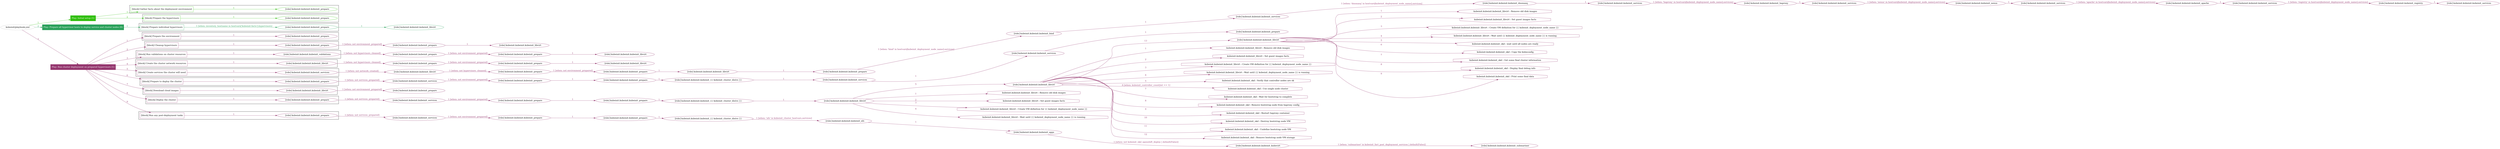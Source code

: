 digraph {
	graph [concentrate=true ordering=in rankdir=LR ratio=fill]
	edge [esep=5 sep=10]
	"kubeinit/playbook.yml" [id=root_node style=dotted]
	play_7efbb706 [label="Play: Initial setup (1)" color="#30bf0d" fontcolor="#ffffff" id=play_7efbb706 shape=box style=filled tooltip=localhost]
	"kubeinit/playbook.yml" -> play_7efbb706 [label="1 " color="#30bf0d" fontcolor="#30bf0d" id=edge_4bc51111 labeltooltip="1 " tooltip="1 "]
	subgraph "kubeinit.kubeinit.kubeinit_prepare" {
		role_17f829e3 [label="[role] kubeinit.kubeinit.kubeinit_prepare" color="#30bf0d" id=role_17f829e3 tooltip="kubeinit.kubeinit.kubeinit_prepare"]
	}
	subgraph "kubeinit.kubeinit.kubeinit_prepare" {
		role_1326527b [label="[role] kubeinit.kubeinit.kubeinit_prepare" color="#30bf0d" id=role_1326527b tooltip="kubeinit.kubeinit.kubeinit_prepare"]
	}
	subgraph "Play: Initial setup (1)" {
		play_7efbb706 -> block_d82c2e12 [label=1 color="#30bf0d" fontcolor="#30bf0d" id=edge_b48e0d44 labeltooltip=1 tooltip=1]
		subgraph cluster_block_d82c2e12 {
			block_d82c2e12 [label="[block] Gather facts about the deployment environment" color="#30bf0d" id=block_d82c2e12 labeltooltip="Gather facts about the deployment environment" shape=box tooltip="Gather facts about the deployment environment"]
			block_d82c2e12 -> role_17f829e3 [label="1 " color="#30bf0d" fontcolor="#30bf0d" id=edge_3d723b07 labeltooltip="1 " tooltip="1 "]
		}
		play_7efbb706 -> block_6522155b [label=2 color="#30bf0d" fontcolor="#30bf0d" id=edge_fdf2a854 labeltooltip=2 tooltip=2]
		subgraph cluster_block_6522155b {
			block_6522155b [label="[block] Prepare the hypervisors" color="#30bf0d" id=block_6522155b labeltooltip="Prepare the hypervisors" shape=box tooltip="Prepare the hypervisors"]
			block_6522155b -> role_1326527b [label="1 " color="#30bf0d" fontcolor="#30bf0d" id=edge_647cfc0a labeltooltip="1 " tooltip="1 "]
		}
	}
	play_8d9e5b83 [label="Play: Prepare all hypervisor hosts to deploy service and cluster nodes (0)" color="#2ba15b" fontcolor="#ffffff" id=play_8d9e5b83 shape=box style=filled tooltip="Play: Prepare all hypervisor hosts to deploy service and cluster nodes (0)"]
	"kubeinit/playbook.yml" -> play_8d9e5b83 [label="2 " color="#2ba15b" fontcolor="#2ba15b" id=edge_11760002 labeltooltip="2 " tooltip="2 "]
	subgraph "kubeinit.kubeinit.kubeinit_libvirt" {
		role_78c5abb3 [label="[role] kubeinit.kubeinit.kubeinit_libvirt" color="#2ba15b" id=role_78c5abb3 tooltip="kubeinit.kubeinit.kubeinit_libvirt"]
	}
	subgraph "kubeinit.kubeinit.kubeinit_prepare" {
		role_1a366b95 [label="[role] kubeinit.kubeinit.kubeinit_prepare" color="#2ba15b" id=role_1a366b95 tooltip="kubeinit.kubeinit.kubeinit_prepare"]
		role_1a366b95 -> role_78c5abb3 [label="1 " color="#2ba15b" fontcolor="#2ba15b" id=edge_f6af1a2d labeltooltip="1 " tooltip="1 "]
	}
	subgraph "Play: Prepare all hypervisor hosts to deploy service and cluster nodes (0)" {
		play_8d9e5b83 -> block_40d5f857 [label=1 color="#2ba15b" fontcolor="#2ba15b" id=edge_791dd102 labeltooltip=1 tooltip=1]
		subgraph cluster_block_40d5f857 {
			block_40d5f857 [label="[block] Prepare individual hypervisors" color="#2ba15b" id=block_40d5f857 labeltooltip="Prepare individual hypervisors" shape=box tooltip="Prepare individual hypervisors"]
			block_40d5f857 -> role_1a366b95 [label="1 [when: inventory_hostname in hostvars['kubeinit-facts'].hypervisors]" color="#2ba15b" fontcolor="#2ba15b" id=edge_5193866a labeltooltip="1 [when: inventory_hostname in hostvars['kubeinit-facts'].hypervisors]" tooltip="1 [when: inventory_hostname in hostvars['kubeinit-facts'].hypervisors]"]
		}
	}
	play_8db3146c [label="Play: Run cluster deployment on prepared hypervisors (1)" color="#95376f" fontcolor="#ffffff" id=play_8db3146c shape=box style=filled tooltip=localhost]
	"kubeinit/playbook.yml" -> play_8db3146c [label="3 " color="#95376f" fontcolor="#95376f" id=edge_bf9001fe labeltooltip="3 " tooltip="3 "]
	subgraph "kubeinit.kubeinit.kubeinit_prepare" {
		role_e781c049 [label="[role] kubeinit.kubeinit.kubeinit_prepare" color="#95376f" id=role_e781c049 tooltip="kubeinit.kubeinit.kubeinit_prepare"]
	}
	subgraph "kubeinit.kubeinit.kubeinit_libvirt" {
		role_fafd4758 [label="[role] kubeinit.kubeinit.kubeinit_libvirt" color="#95376f" id=role_fafd4758 tooltip="kubeinit.kubeinit.kubeinit_libvirt"]
	}
	subgraph "kubeinit.kubeinit.kubeinit_prepare" {
		role_1ee9abe2 [label="[role] kubeinit.kubeinit.kubeinit_prepare" color="#95376f" id=role_1ee9abe2 tooltip="kubeinit.kubeinit.kubeinit_prepare"]
		role_1ee9abe2 -> role_fafd4758 [label="1 " color="#95376f" fontcolor="#95376f" id=edge_c2d65024 labeltooltip="1 " tooltip="1 "]
	}
	subgraph "kubeinit.kubeinit.kubeinit_prepare" {
		role_44bf85e3 [label="[role] kubeinit.kubeinit.kubeinit_prepare" color="#95376f" id=role_44bf85e3 tooltip="kubeinit.kubeinit.kubeinit_prepare"]
		role_44bf85e3 -> role_1ee9abe2 [label="1 [when: not environment_prepared]" color="#95376f" fontcolor="#95376f" id=edge_9e302b0b labeltooltip="1 [when: not environment_prepared]" tooltip="1 [when: not environment_prepared]"]
	}
	subgraph "kubeinit.kubeinit.kubeinit_libvirt" {
		role_83168346 [label="[role] kubeinit.kubeinit.kubeinit_libvirt" color="#95376f" id=role_83168346 tooltip="kubeinit.kubeinit.kubeinit_libvirt"]
	}
	subgraph "kubeinit.kubeinit.kubeinit_prepare" {
		role_dc1abecf [label="[role] kubeinit.kubeinit.kubeinit_prepare" color="#95376f" id=role_dc1abecf tooltip="kubeinit.kubeinit.kubeinit_prepare"]
		role_dc1abecf -> role_83168346 [label="1 " color="#95376f" fontcolor="#95376f" id=edge_0d0948f6 labeltooltip="1 " tooltip="1 "]
	}
	subgraph "kubeinit.kubeinit.kubeinit_prepare" {
		role_464360f8 [label="[role] kubeinit.kubeinit.kubeinit_prepare" color="#95376f" id=role_464360f8 tooltip="kubeinit.kubeinit.kubeinit_prepare"]
		role_464360f8 -> role_dc1abecf [label="1 [when: not environment_prepared]" color="#95376f" fontcolor="#95376f" id=edge_c19b6fe3 labeltooltip="1 [when: not environment_prepared]" tooltip="1 [when: not environment_prepared]"]
	}
	subgraph "kubeinit.kubeinit.kubeinit_validations" {
		role_69326ab1 [label="[role] kubeinit.kubeinit.kubeinit_validations" color="#95376f" id=role_69326ab1 tooltip="kubeinit.kubeinit.kubeinit_validations"]
		role_69326ab1 -> role_464360f8 [label="1 [when: not hypervisors_cleaned]" color="#95376f" fontcolor="#95376f" id=edge_b939c65e labeltooltip="1 [when: not hypervisors_cleaned]" tooltip="1 [when: not hypervisors_cleaned]"]
	}
	subgraph "kubeinit.kubeinit.kubeinit_libvirt" {
		role_b3ef5ab2 [label="[role] kubeinit.kubeinit.kubeinit_libvirt" color="#95376f" id=role_b3ef5ab2 tooltip="kubeinit.kubeinit.kubeinit_libvirt"]
	}
	subgraph "kubeinit.kubeinit.kubeinit_prepare" {
		role_f2fde826 [label="[role] kubeinit.kubeinit.kubeinit_prepare" color="#95376f" id=role_f2fde826 tooltip="kubeinit.kubeinit.kubeinit_prepare"]
		role_f2fde826 -> role_b3ef5ab2 [label="1 " color="#95376f" fontcolor="#95376f" id=edge_ea10a367 labeltooltip="1 " tooltip="1 "]
	}
	subgraph "kubeinit.kubeinit.kubeinit_prepare" {
		role_4ab0028a [label="[role] kubeinit.kubeinit.kubeinit_prepare" color="#95376f" id=role_4ab0028a tooltip="kubeinit.kubeinit.kubeinit_prepare"]
		role_4ab0028a -> role_f2fde826 [label="1 [when: not environment_prepared]" color="#95376f" fontcolor="#95376f" id=edge_4fa6f9ae labeltooltip="1 [when: not environment_prepared]" tooltip="1 [when: not environment_prepared]"]
	}
	subgraph "kubeinit.kubeinit.kubeinit_libvirt" {
		role_b690e5da [label="[role] kubeinit.kubeinit.kubeinit_libvirt" color="#95376f" id=role_b690e5da tooltip="kubeinit.kubeinit.kubeinit_libvirt"]
		role_b690e5da -> role_4ab0028a [label="1 [when: not hypervisors_cleaned]" color="#95376f" fontcolor="#95376f" id=edge_d4f7afcc labeltooltip="1 [when: not hypervisors_cleaned]" tooltip="1 [when: not hypervisors_cleaned]"]
	}
	subgraph "kubeinit.kubeinit.kubeinit_services" {
		role_eae82d69 [label="[role] kubeinit.kubeinit.kubeinit_services" color="#95376f" id=role_eae82d69 tooltip="kubeinit.kubeinit.kubeinit_services"]
	}
	subgraph "kubeinit.kubeinit.kubeinit_registry" {
		role_c5f04dfb [label="[role] kubeinit.kubeinit.kubeinit_registry" color="#95376f" id=role_c5f04dfb tooltip="kubeinit.kubeinit.kubeinit_registry"]
		role_c5f04dfb -> role_eae82d69 [label="1 " color="#95376f" fontcolor="#95376f" id=edge_d797a34e labeltooltip="1 " tooltip="1 "]
	}
	subgraph "kubeinit.kubeinit.kubeinit_services" {
		role_62aebf12 [label="[role] kubeinit.kubeinit.kubeinit_services" color="#95376f" id=role_62aebf12 tooltip="kubeinit.kubeinit.kubeinit_services"]
		role_62aebf12 -> role_c5f04dfb [label="1 [when: 'registry' in hostvars[kubeinit_deployment_node_name].services]" color="#95376f" fontcolor="#95376f" id=edge_a127f02b labeltooltip="1 [when: 'registry' in hostvars[kubeinit_deployment_node_name].services]" tooltip="1 [when: 'registry' in hostvars[kubeinit_deployment_node_name].services]"]
	}
	subgraph "kubeinit.kubeinit.kubeinit_apache" {
		role_d3dc4d86 [label="[role] kubeinit.kubeinit.kubeinit_apache" color="#95376f" id=role_d3dc4d86 tooltip="kubeinit.kubeinit.kubeinit_apache"]
		role_d3dc4d86 -> role_62aebf12 [label="1 " color="#95376f" fontcolor="#95376f" id=edge_56e1a42d labeltooltip="1 " tooltip="1 "]
	}
	subgraph "kubeinit.kubeinit.kubeinit_services" {
		role_d5695764 [label="[role] kubeinit.kubeinit.kubeinit_services" color="#95376f" id=role_d5695764 tooltip="kubeinit.kubeinit.kubeinit_services"]
		role_d5695764 -> role_d3dc4d86 [label="1 [when: 'apache' in hostvars[kubeinit_deployment_node_name].services]" color="#95376f" fontcolor="#95376f" id=edge_5fa9db4d labeltooltip="1 [when: 'apache' in hostvars[kubeinit_deployment_node_name].services]" tooltip="1 [when: 'apache' in hostvars[kubeinit_deployment_node_name].services]"]
	}
	subgraph "kubeinit.kubeinit.kubeinit_nexus" {
		role_26c108ec [label="[role] kubeinit.kubeinit.kubeinit_nexus" color="#95376f" id=role_26c108ec tooltip="kubeinit.kubeinit.kubeinit_nexus"]
		role_26c108ec -> role_d5695764 [label="1 " color="#95376f" fontcolor="#95376f" id=edge_abb9a3c1 labeltooltip="1 " tooltip="1 "]
	}
	subgraph "kubeinit.kubeinit.kubeinit_services" {
		role_c5f28eae [label="[role] kubeinit.kubeinit.kubeinit_services" color="#95376f" id=role_c5f28eae tooltip="kubeinit.kubeinit.kubeinit_services"]
		role_c5f28eae -> role_26c108ec [label="1 [when: 'nexus' in hostvars[kubeinit_deployment_node_name].services]" color="#95376f" fontcolor="#95376f" id=edge_93427889 labeltooltip="1 [when: 'nexus' in hostvars[kubeinit_deployment_node_name].services]" tooltip="1 [when: 'nexus' in hostvars[kubeinit_deployment_node_name].services]"]
	}
	subgraph "kubeinit.kubeinit.kubeinit_haproxy" {
		role_0238ce2b [label="[role] kubeinit.kubeinit.kubeinit_haproxy" color="#95376f" id=role_0238ce2b tooltip="kubeinit.kubeinit.kubeinit_haproxy"]
		role_0238ce2b -> role_c5f28eae [label="1 " color="#95376f" fontcolor="#95376f" id=edge_148e64ec labeltooltip="1 " tooltip="1 "]
	}
	subgraph "kubeinit.kubeinit.kubeinit_services" {
		role_ad672bbf [label="[role] kubeinit.kubeinit.kubeinit_services" color="#95376f" id=role_ad672bbf tooltip="kubeinit.kubeinit.kubeinit_services"]
		role_ad672bbf -> role_0238ce2b [label="1 [when: 'haproxy' in hostvars[kubeinit_deployment_node_name].services]" color="#95376f" fontcolor="#95376f" id=edge_4650297a labeltooltip="1 [when: 'haproxy' in hostvars[kubeinit_deployment_node_name].services]" tooltip="1 [when: 'haproxy' in hostvars[kubeinit_deployment_node_name].services]"]
	}
	subgraph "kubeinit.kubeinit.kubeinit_dnsmasq" {
		role_f3cb3427 [label="[role] kubeinit.kubeinit.kubeinit_dnsmasq" color="#95376f" id=role_f3cb3427 tooltip="kubeinit.kubeinit.kubeinit_dnsmasq"]
		role_f3cb3427 -> role_ad672bbf [label="1 " color="#95376f" fontcolor="#95376f" id=edge_33130e08 labeltooltip="1 " tooltip="1 "]
	}
	subgraph "kubeinit.kubeinit.kubeinit_services" {
		role_62efb600 [label="[role] kubeinit.kubeinit.kubeinit_services" color="#95376f" id=role_62efb600 tooltip="kubeinit.kubeinit.kubeinit_services"]
		role_62efb600 -> role_f3cb3427 [label="1 [when: 'dnsmasq' in hostvars[kubeinit_deployment_node_name].services]" color="#95376f" fontcolor="#95376f" id=edge_46e87be4 labeltooltip="1 [when: 'dnsmasq' in hostvars[kubeinit_deployment_node_name].services]" tooltip="1 [when: 'dnsmasq' in hostvars[kubeinit_deployment_node_name].services]"]
	}
	subgraph "kubeinit.kubeinit.kubeinit_bind" {
		role_3b482e86 [label="[role] kubeinit.kubeinit.kubeinit_bind" color="#95376f" id=role_3b482e86 tooltip="kubeinit.kubeinit.kubeinit_bind"]
		role_3b482e86 -> role_62efb600 [label="1 " color="#95376f" fontcolor="#95376f" id=edge_edc35830 labeltooltip="1 " tooltip="1 "]
	}
	subgraph "kubeinit.kubeinit.kubeinit_prepare" {
		role_962ce87f [label="[role] kubeinit.kubeinit.kubeinit_prepare" color="#95376f" id=role_962ce87f tooltip="kubeinit.kubeinit.kubeinit_prepare"]
		role_962ce87f -> role_3b482e86 [label="1 [when: 'bind' in hostvars[kubeinit_deployment_node_name].services]" color="#95376f" fontcolor="#95376f" id=edge_79e758f8 labeltooltip="1 [when: 'bind' in hostvars[kubeinit_deployment_node_name].services]" tooltip="1 [when: 'bind' in hostvars[kubeinit_deployment_node_name].services]"]
	}
	subgraph "kubeinit.kubeinit.kubeinit_libvirt" {
		role_2ad89570 [label="[role] kubeinit.kubeinit.kubeinit_libvirt" color="#95376f" id=role_2ad89570 tooltip="kubeinit.kubeinit.kubeinit_libvirt"]
		role_2ad89570 -> role_962ce87f [label="1 " color="#95376f" fontcolor="#95376f" id=edge_45fb4410 labeltooltip="1 " tooltip="1 "]
	}
	subgraph "kubeinit.kubeinit.kubeinit_prepare" {
		role_8d183596 [label="[role] kubeinit.kubeinit.kubeinit_prepare" color="#95376f" id=role_8d183596 tooltip="kubeinit.kubeinit.kubeinit_prepare"]
		role_8d183596 -> role_2ad89570 [label="1 " color="#95376f" fontcolor="#95376f" id=edge_c7d03daf labeltooltip="1 " tooltip="1 "]
	}
	subgraph "kubeinit.kubeinit.kubeinit_prepare" {
		role_e4e08948 [label="[role] kubeinit.kubeinit.kubeinit_prepare" color="#95376f" id=role_e4e08948 tooltip="kubeinit.kubeinit.kubeinit_prepare"]
		role_e4e08948 -> role_8d183596 [label="1 [when: not environment_prepared]" color="#95376f" fontcolor="#95376f" id=edge_a6676431 labeltooltip="1 [when: not environment_prepared]" tooltip="1 [when: not environment_prepared]"]
	}
	subgraph "kubeinit.kubeinit.kubeinit_libvirt" {
		role_ae6929f5 [label="[role] kubeinit.kubeinit.kubeinit_libvirt" color="#95376f" id=role_ae6929f5 tooltip="kubeinit.kubeinit.kubeinit_libvirt"]
		role_ae6929f5 -> role_e4e08948 [label="1 [when: not hypervisors_cleaned]" color="#95376f" fontcolor="#95376f" id=edge_df9d3bb4 labeltooltip="1 [when: not hypervisors_cleaned]" tooltip="1 [when: not hypervisors_cleaned]"]
	}
	subgraph "kubeinit.kubeinit.kubeinit_services" {
		role_9c4fbfa8 [label="[role] kubeinit.kubeinit.kubeinit_services" color="#95376f" id=role_9c4fbfa8 tooltip="kubeinit.kubeinit.kubeinit_services"]
		role_9c4fbfa8 -> role_ae6929f5 [label="1 [when: not network_created]" color="#95376f" fontcolor="#95376f" id=edge_988362ab labeltooltip="1 [when: not network_created]" tooltip="1 [when: not network_created]"]
	}
	subgraph "kubeinit.kubeinit.kubeinit_prepare" {
		role_6a52332e [label="[role] kubeinit.kubeinit.kubeinit_prepare" color="#95376f" id=role_6a52332e tooltip="kubeinit.kubeinit.kubeinit_prepare"]
	}
	subgraph "kubeinit.kubeinit.kubeinit_services" {
		role_aa1b6950 [label="[role] kubeinit.kubeinit.kubeinit_services" color="#95376f" id=role_aa1b6950 tooltip="kubeinit.kubeinit.kubeinit_services"]
		role_aa1b6950 -> role_6a52332e [label="1 " color="#95376f" fontcolor="#95376f" id=edge_ce41b118 labeltooltip="1 " tooltip="1 "]
	}
	subgraph "kubeinit.kubeinit.kubeinit_services" {
		role_70fd361e [label="[role] kubeinit.kubeinit.kubeinit_services" color="#95376f" id=role_70fd361e tooltip="kubeinit.kubeinit.kubeinit_services"]
		role_70fd361e -> role_aa1b6950 [label="1 " color="#95376f" fontcolor="#95376f" id=edge_3284aa82 labeltooltip="1 " tooltip="1 "]
	}
	subgraph "kubeinit.kubeinit.kubeinit_{{ kubeinit_cluster_distro }}" {
		role_e3efee5e [label="[role] kubeinit.kubeinit.kubeinit_{{ kubeinit_cluster_distro }}" color="#95376f" id=role_e3efee5e tooltip="kubeinit.kubeinit.kubeinit_{{ kubeinit_cluster_distro }}"]
		role_e3efee5e -> role_70fd361e [label="1 " color="#95376f" fontcolor="#95376f" id=edge_c9e97997 labeltooltip="1 " tooltip="1 "]
	}
	subgraph "kubeinit.kubeinit.kubeinit_prepare" {
		role_e1834ef6 [label="[role] kubeinit.kubeinit.kubeinit_prepare" color="#95376f" id=role_e1834ef6 tooltip="kubeinit.kubeinit.kubeinit_prepare"]
		role_e1834ef6 -> role_e3efee5e [label="1 " color="#95376f" fontcolor="#95376f" id=edge_33495efe labeltooltip="1 " tooltip="1 "]
	}
	subgraph "kubeinit.kubeinit.kubeinit_prepare" {
		role_f72b8651 [label="[role] kubeinit.kubeinit.kubeinit_prepare" color="#95376f" id=role_f72b8651 tooltip="kubeinit.kubeinit.kubeinit_prepare"]
		role_f72b8651 -> role_e1834ef6 [label="1 " color="#95376f" fontcolor="#95376f" id=edge_142ccb99 labeltooltip="1 " tooltip="1 "]
	}
	subgraph "kubeinit.kubeinit.kubeinit_services" {
		role_9aa75f8c [label="[role] kubeinit.kubeinit.kubeinit_services" color="#95376f" id=role_9aa75f8c tooltip="kubeinit.kubeinit.kubeinit_services"]
		role_9aa75f8c -> role_f72b8651 [label="1 [when: not environment_prepared]" color="#95376f" fontcolor="#95376f" id=edge_a170683f labeltooltip="1 [when: not environment_prepared]" tooltip="1 [when: not environment_prepared]"]
	}
	subgraph "kubeinit.kubeinit.kubeinit_prepare" {
		role_6da424ea [label="[role] kubeinit.kubeinit.kubeinit_prepare" color="#95376f" id=role_6da424ea tooltip="kubeinit.kubeinit.kubeinit_prepare"]
		role_6da424ea -> role_9aa75f8c [label="1 [when: not services_prepared]" color="#95376f" fontcolor="#95376f" id=edge_3308bc93 labeltooltip="1 [when: not services_prepared]" tooltip="1 [when: not services_prepared]"]
	}
	subgraph "kubeinit.kubeinit.kubeinit_prepare" {
		role_6d505aaa [label="[role] kubeinit.kubeinit.kubeinit_prepare" color="#95376f" id=role_6d505aaa tooltip="kubeinit.kubeinit.kubeinit_prepare"]
	}
	subgraph "kubeinit.kubeinit.kubeinit_libvirt" {
		role_4313e44c [label="[role] kubeinit.kubeinit.kubeinit_libvirt" color="#95376f" id=role_4313e44c tooltip="kubeinit.kubeinit.kubeinit_libvirt"]
		role_4313e44c -> role_6d505aaa [label="1 [when: not environment_prepared]" color="#95376f" fontcolor="#95376f" id=edge_843a00e6 labeltooltip="1 [when: not environment_prepared]" tooltip="1 [when: not environment_prepared]"]
	}
	subgraph "kubeinit.kubeinit.kubeinit_libvirt" {
		role_e5c035a2 [label="[role] kubeinit.kubeinit.kubeinit_libvirt" color="#95376f" id=role_e5c035a2 tooltip="kubeinit.kubeinit.kubeinit_libvirt"]
		task_6e1761d7 [label="kubeinit.kubeinit.kubeinit_libvirt : Remove old disk images" color="#95376f" id=task_6e1761d7 shape=octagon tooltip="kubeinit.kubeinit.kubeinit_libvirt : Remove old disk images"]
		role_e5c035a2 -> task_6e1761d7 [label="1 " color="#95376f" fontcolor="#95376f" id=edge_cc24a3eb labeltooltip="1 " tooltip="1 "]
		task_8505aa49 [label="kubeinit.kubeinit.kubeinit_libvirt : Set guest images facts" color="#95376f" id=task_8505aa49 shape=octagon tooltip="kubeinit.kubeinit.kubeinit_libvirt : Set guest images facts"]
		role_e5c035a2 -> task_8505aa49 [label="2 " color="#95376f" fontcolor="#95376f" id=edge_11242cf9 labeltooltip="2 " tooltip="2 "]
		task_34a14da5 [label="kubeinit.kubeinit.kubeinit_libvirt : Create VM definition for {{ kubeinit_deployment_node_name }}" color="#95376f" id=task_34a14da5 shape=octagon tooltip="kubeinit.kubeinit.kubeinit_libvirt : Create VM definition for {{ kubeinit_deployment_node_name }}"]
		role_e5c035a2 -> task_34a14da5 [label="3 " color="#95376f" fontcolor="#95376f" id=edge_3331e8a9 labeltooltip="3 " tooltip="3 "]
		task_9eba9e51 [label="kubeinit.kubeinit.kubeinit_libvirt : Wait until {{ kubeinit_deployment_node_name }} is running" color="#95376f" id=task_9eba9e51 shape=octagon tooltip="kubeinit.kubeinit.kubeinit_libvirt : Wait until {{ kubeinit_deployment_node_name }} is running"]
		role_e5c035a2 -> task_9eba9e51 [label="4 " color="#95376f" fontcolor="#95376f" id=edge_edbd3ece labeltooltip="4 " tooltip="4 "]
		task_fe104317 [label="kubeinit.kubeinit.kubeinit_okd : wait until all nodes are ready" color="#95376f" id=task_fe104317 shape=octagon tooltip="kubeinit.kubeinit.kubeinit_okd : wait until all nodes are ready"]
		role_e5c035a2 -> task_fe104317 [label="5 " color="#95376f" fontcolor="#95376f" id=edge_86eda187 labeltooltip="5 " tooltip="5 "]
		task_7781c07f [label="kubeinit.kubeinit.kubeinit_okd : Copy the kubeconfig" color="#95376f" id=task_7781c07f shape=octagon tooltip="kubeinit.kubeinit.kubeinit_okd : Copy the kubeconfig"]
		role_e5c035a2 -> task_7781c07f [label="6 " color="#95376f" fontcolor="#95376f" id=edge_19bd8812 labeltooltip="6 " tooltip="6 "]
		task_d37043e8 [label="kubeinit.kubeinit.kubeinit_okd : Get some final cluster information" color="#95376f" id=task_d37043e8 shape=octagon tooltip="kubeinit.kubeinit.kubeinit_okd : Get some final cluster information"]
		role_e5c035a2 -> task_d37043e8 [label="7 " color="#95376f" fontcolor="#95376f" id=edge_cd1117c2 labeltooltip="7 " tooltip="7 "]
		task_baeb0106 [label="kubeinit.kubeinit.kubeinit_okd : Display final debug info" color="#95376f" id=task_baeb0106 shape=octagon tooltip="kubeinit.kubeinit.kubeinit_okd : Display final debug info"]
		role_e5c035a2 -> task_baeb0106 [label="8 " color="#95376f" fontcolor="#95376f" id=edge_5e284e3e labeltooltip="8 " tooltip="8 "]
		task_efafcb9e [label="kubeinit.kubeinit.kubeinit_okd : Print some final data" color="#95376f" id=task_efafcb9e shape=octagon tooltip="kubeinit.kubeinit.kubeinit_okd : Print some final data"]
		role_e5c035a2 -> task_efafcb9e [label="9 " color="#95376f" fontcolor="#95376f" id=edge_58439ede labeltooltip="9 " tooltip="9 "]
	}
	subgraph "kubeinit.kubeinit.kubeinit_libvirt" {
		role_36d4cfaf [label="[role] kubeinit.kubeinit.kubeinit_libvirt" color="#95376f" id=role_36d4cfaf tooltip="kubeinit.kubeinit.kubeinit_libvirt"]
		task_df11fe96 [label="kubeinit.kubeinit.kubeinit_libvirt : Remove old disk images" color="#95376f" id=task_df11fe96 shape=octagon tooltip="kubeinit.kubeinit.kubeinit_libvirt : Remove old disk images"]
		role_36d4cfaf -> task_df11fe96 [label="1 " color="#95376f" fontcolor="#95376f" id=edge_d6dd1bfd labeltooltip="1 " tooltip="1 "]
		task_dfc2c45e [label="kubeinit.kubeinit.kubeinit_libvirt : Set guest images facts" color="#95376f" id=task_dfc2c45e shape=octagon tooltip="kubeinit.kubeinit.kubeinit_libvirt : Set guest images facts"]
		role_36d4cfaf -> task_dfc2c45e [label="2 " color="#95376f" fontcolor="#95376f" id=edge_c8eb73ee labeltooltip="2 " tooltip="2 "]
		task_d1741d4c [label="kubeinit.kubeinit.kubeinit_libvirt : Create VM definition for {{ kubeinit_deployment_node_name }}" color="#95376f" id=task_d1741d4c shape=octagon tooltip="kubeinit.kubeinit.kubeinit_libvirt : Create VM definition for {{ kubeinit_deployment_node_name }}"]
		role_36d4cfaf -> task_d1741d4c [label="3 " color="#95376f" fontcolor="#95376f" id=edge_69b3477d labeltooltip="3 " tooltip="3 "]
		task_b9995b5e [label="kubeinit.kubeinit.kubeinit_libvirt : Wait until {{ kubeinit_deployment_node_name }} is running" color="#95376f" id=task_b9995b5e shape=octagon tooltip="kubeinit.kubeinit.kubeinit_libvirt : Wait until {{ kubeinit_deployment_node_name }} is running"]
		role_36d4cfaf -> task_b9995b5e [label="4 " color="#95376f" fontcolor="#95376f" id=edge_41371cb8 labeltooltip="4 " tooltip="4 "]
		task_aa059676 [label="kubeinit.kubeinit.kubeinit_okd : Verify that controller nodes are ok" color="#95376f" id=task_aa059676 shape=octagon tooltip="kubeinit.kubeinit.kubeinit_okd : Verify that controller nodes are ok"]
		role_36d4cfaf -> task_aa059676 [label="5 " color="#95376f" fontcolor="#95376f" id=edge_8f331915 labeltooltip="5 " tooltip="5 "]
		task_511cb07b [label="kubeinit.kubeinit.kubeinit_okd : Use single node cluster" color="#95376f" id=task_511cb07b shape=octagon tooltip="kubeinit.kubeinit.kubeinit_okd : Use single node cluster"]
		role_36d4cfaf -> task_511cb07b [label="6 [when: kubeinit_controller_count|int == 1]" color="#95376f" fontcolor="#95376f" id=edge_edac4594 labeltooltip="6 [when: kubeinit_controller_count|int == 1]" tooltip="6 [when: kubeinit_controller_count|int == 1]"]
		task_8a01b674 [label="kubeinit.kubeinit.kubeinit_okd : Wait for bootstrap to complete" color="#95376f" id=task_8a01b674 shape=octagon tooltip="kubeinit.kubeinit.kubeinit_okd : Wait for bootstrap to complete"]
		role_36d4cfaf -> task_8a01b674 [label="7 " color="#95376f" fontcolor="#95376f" id=edge_4b565459 labeltooltip="7 " tooltip="7 "]
		task_b5a3f370 [label="kubeinit.kubeinit.kubeinit_okd : Remove bootstrap node from haproxy config" color="#95376f" id=task_b5a3f370 shape=octagon tooltip="kubeinit.kubeinit.kubeinit_okd : Remove bootstrap node from haproxy config"]
		role_36d4cfaf -> task_b5a3f370 [label="8 " color="#95376f" fontcolor="#95376f" id=edge_834d48aa labeltooltip="8 " tooltip="8 "]
		task_735fcb3b [label="kubeinit.kubeinit.kubeinit_okd : Restart haproxy container" color="#95376f" id=task_735fcb3b shape=octagon tooltip="kubeinit.kubeinit.kubeinit_okd : Restart haproxy container"]
		role_36d4cfaf -> task_735fcb3b [label="9 " color="#95376f" fontcolor="#95376f" id=edge_8301ef61 labeltooltip="9 " tooltip="9 "]
		task_977725d4 [label="kubeinit.kubeinit.kubeinit_okd : Destroy bootstrap node VM" color="#95376f" id=task_977725d4 shape=octagon tooltip="kubeinit.kubeinit.kubeinit_okd : Destroy bootstrap node VM"]
		role_36d4cfaf -> task_977725d4 [label="10 " color="#95376f" fontcolor="#95376f" id=edge_bcce49b6 labeltooltip="10 " tooltip="10 "]
		task_5d904268 [label="kubeinit.kubeinit.kubeinit_okd : Undefine bootstrap node VM" color="#95376f" id=task_5d904268 shape=octagon tooltip="kubeinit.kubeinit.kubeinit_okd : Undefine bootstrap node VM"]
		role_36d4cfaf -> task_5d904268 [label="11 " color="#95376f" fontcolor="#95376f" id=edge_d203a479 labeltooltip="11 " tooltip="11 "]
		task_84a48a63 [label="kubeinit.kubeinit.kubeinit_okd : Remove bootstrap node VM storage" color="#95376f" id=task_84a48a63 shape=octagon tooltip="kubeinit.kubeinit.kubeinit_okd : Remove bootstrap node VM storage"]
		role_36d4cfaf -> task_84a48a63 [label="12 " color="#95376f" fontcolor="#95376f" id=edge_247484b4 labeltooltip="12 " tooltip="12 "]
		role_36d4cfaf -> role_e5c035a2 [label="13 " color="#95376f" fontcolor="#95376f" id=edge_ea51a5e1 labeltooltip="13 " tooltip="13 "]
	}
	subgraph "kubeinit.kubeinit.kubeinit_libvirt" {
		role_e01f8484 [label="[role] kubeinit.kubeinit.kubeinit_libvirt" color="#95376f" id=role_e01f8484 tooltip="kubeinit.kubeinit.kubeinit_libvirt"]
		task_fa7813cc [label="kubeinit.kubeinit.kubeinit_libvirt : Remove old disk images" color="#95376f" id=task_fa7813cc shape=octagon tooltip="kubeinit.kubeinit.kubeinit_libvirt : Remove old disk images"]
		role_e01f8484 -> task_fa7813cc [label="1 " color="#95376f" fontcolor="#95376f" id=edge_a947c73b labeltooltip="1 " tooltip="1 "]
		task_5bac5213 [label="kubeinit.kubeinit.kubeinit_libvirt : Set guest images facts" color="#95376f" id=task_5bac5213 shape=octagon tooltip="kubeinit.kubeinit.kubeinit_libvirt : Set guest images facts"]
		role_e01f8484 -> task_5bac5213 [label="2 " color="#95376f" fontcolor="#95376f" id=edge_fcb1e4cd labeltooltip="2 " tooltip="2 "]
		task_ce9d1e15 [label="kubeinit.kubeinit.kubeinit_libvirt : Create VM definition for {{ kubeinit_deployment_node_name }}" color="#95376f" id=task_ce9d1e15 shape=octagon tooltip="kubeinit.kubeinit.kubeinit_libvirt : Create VM definition for {{ kubeinit_deployment_node_name }}"]
		role_e01f8484 -> task_ce9d1e15 [label="3 " color="#95376f" fontcolor="#95376f" id=edge_a3605a68 labeltooltip="3 " tooltip="3 "]
		task_46f651f2 [label="kubeinit.kubeinit.kubeinit_libvirt : Wait until {{ kubeinit_deployment_node_name }} is running" color="#95376f" id=task_46f651f2 shape=octagon tooltip="kubeinit.kubeinit.kubeinit_libvirt : Wait until {{ kubeinit_deployment_node_name }} is running"]
		role_e01f8484 -> task_46f651f2 [label="4 " color="#95376f" fontcolor="#95376f" id=edge_e5aadc63 labeltooltip="4 " tooltip="4 "]
		role_e01f8484 -> role_36d4cfaf [label="5 " color="#95376f" fontcolor="#95376f" id=edge_ad621509 labeltooltip="5 " tooltip="5 "]
	}
	subgraph "kubeinit.kubeinit.kubeinit_{{ kubeinit_cluster_distro }}" {
		role_758316d1 [label="[role] kubeinit.kubeinit.kubeinit_{{ kubeinit_cluster_distro }}" color="#95376f" id=role_758316d1 tooltip="kubeinit.kubeinit.kubeinit_{{ kubeinit_cluster_distro }}"]
		role_758316d1 -> role_e01f8484 [label="1 " color="#95376f" fontcolor="#95376f" id=edge_302f1dfa labeltooltip="1 " tooltip="1 "]
	}
	subgraph "kubeinit.kubeinit.kubeinit_prepare" {
		role_eda74799 [label="[role] kubeinit.kubeinit.kubeinit_prepare" color="#95376f" id=role_eda74799 tooltip="kubeinit.kubeinit.kubeinit_prepare"]
		role_eda74799 -> role_758316d1 [label="1 " color="#95376f" fontcolor="#95376f" id=edge_e019ac2e labeltooltip="1 " tooltip="1 "]
	}
	subgraph "kubeinit.kubeinit.kubeinit_prepare" {
		role_b20c1b4c [label="[role] kubeinit.kubeinit.kubeinit_prepare" color="#95376f" id=role_b20c1b4c tooltip="kubeinit.kubeinit.kubeinit_prepare"]
		role_b20c1b4c -> role_eda74799 [label="1 " color="#95376f" fontcolor="#95376f" id=edge_81a1d2d8 labeltooltip="1 " tooltip="1 "]
	}
	subgraph "kubeinit.kubeinit.kubeinit_services" {
		role_9051faa3 [label="[role] kubeinit.kubeinit.kubeinit_services" color="#95376f" id=role_9051faa3 tooltip="kubeinit.kubeinit.kubeinit_services"]
		role_9051faa3 -> role_b20c1b4c [label="1 [when: not environment_prepared]" color="#95376f" fontcolor="#95376f" id=edge_f56939e5 labeltooltip="1 [when: not environment_prepared]" tooltip="1 [when: not environment_prepared]"]
	}
	subgraph "kubeinit.kubeinit.kubeinit_prepare" {
		role_2603919e [label="[role] kubeinit.kubeinit.kubeinit_prepare" color="#95376f" id=role_2603919e tooltip="kubeinit.kubeinit.kubeinit_prepare"]
		role_2603919e -> role_9051faa3 [label="1 [when: not services_prepared]" color="#95376f" fontcolor="#95376f" id=edge_dd92e0e1 labeltooltip="1 [when: not services_prepared]" tooltip="1 [when: not services_prepared]"]
	}
	subgraph "kubeinit.kubeinit.kubeinit_submariner" {
		role_20149416 [label="[role] kubeinit.kubeinit.kubeinit_submariner" color="#95376f" id=role_20149416 tooltip="kubeinit.kubeinit.kubeinit_submariner"]
	}
	subgraph "kubeinit.kubeinit.kubeinit_kubevirt" {
		role_80bce83e [label="[role] kubeinit.kubeinit.kubeinit_kubevirt" color="#95376f" id=role_80bce83e tooltip="kubeinit.kubeinit.kubeinit_kubevirt"]
		role_80bce83e -> role_20149416 [label="1 [when: 'submariner' in kubeinit_fact_post_deployment_services | default(False)]" color="#95376f" fontcolor="#95376f" id=edge_9b71eb58 labeltooltip="1 [when: 'submariner' in kubeinit_fact_post_deployment_services | default(False)]" tooltip="1 [when: 'submariner' in kubeinit_fact_post_deployment_services | default(False)]"]
	}
	subgraph "kubeinit.kubeinit.kubeinit_apps" {
		role_f61e75fe [label="[role] kubeinit.kubeinit.kubeinit_apps" color="#95376f" id=role_f61e75fe tooltip="kubeinit.kubeinit.kubeinit_apps"]
		role_f61e75fe -> role_80bce83e [label="1 [when: not kubeinit_okd_openshift_deploy | default(False)]" color="#95376f" fontcolor="#95376f" id=edge_0dbd4d50 labeltooltip="1 [when: not kubeinit_okd_openshift_deploy | default(False)]" tooltip="1 [when: not kubeinit_okd_openshift_deploy | default(False)]"]
	}
	subgraph "kubeinit.kubeinit.kubeinit_nfs" {
		role_6c496498 [label="[role] kubeinit.kubeinit.kubeinit_nfs" color="#95376f" id=role_6c496498 tooltip="kubeinit.kubeinit.kubeinit_nfs"]
		role_6c496498 -> role_f61e75fe [label="1 " color="#95376f" fontcolor="#95376f" id=edge_55d52aae labeltooltip="1 " tooltip="1 "]
	}
	subgraph "kubeinit.kubeinit.kubeinit_{{ kubeinit_cluster_distro }}" {
		role_eefa7467 [label="[role] kubeinit.kubeinit.kubeinit_{{ kubeinit_cluster_distro }}" color="#95376f" id=role_eefa7467 tooltip="kubeinit.kubeinit.kubeinit_{{ kubeinit_cluster_distro }}"]
		role_eefa7467 -> role_6c496498 [label="1 [when: 'nfs' in kubeinit_cluster_hostvars.services]" color="#95376f" fontcolor="#95376f" id=edge_d6c7fc5e labeltooltip="1 [when: 'nfs' in kubeinit_cluster_hostvars.services]" tooltip="1 [when: 'nfs' in kubeinit_cluster_hostvars.services]"]
	}
	subgraph "kubeinit.kubeinit.kubeinit_prepare" {
		role_be79e401 [label="[role] kubeinit.kubeinit.kubeinit_prepare" color="#95376f" id=role_be79e401 tooltip="kubeinit.kubeinit.kubeinit_prepare"]
		role_be79e401 -> role_eefa7467 [label="1 " color="#95376f" fontcolor="#95376f" id=edge_33be8da3 labeltooltip="1 " tooltip="1 "]
	}
	subgraph "kubeinit.kubeinit.kubeinit_prepare" {
		role_97ddc7b5 [label="[role] kubeinit.kubeinit.kubeinit_prepare" color="#95376f" id=role_97ddc7b5 tooltip="kubeinit.kubeinit.kubeinit_prepare"]
		role_97ddc7b5 -> role_be79e401 [label="1 " color="#95376f" fontcolor="#95376f" id=edge_ce6df4f4 labeltooltip="1 " tooltip="1 "]
	}
	subgraph "kubeinit.kubeinit.kubeinit_services" {
		role_0c16bbec [label="[role] kubeinit.kubeinit.kubeinit_services" color="#95376f" id=role_0c16bbec tooltip="kubeinit.kubeinit.kubeinit_services"]
		role_0c16bbec -> role_97ddc7b5 [label="1 [when: not environment_prepared]" color="#95376f" fontcolor="#95376f" id=edge_21a7d5e2 labeltooltip="1 [when: not environment_prepared]" tooltip="1 [when: not environment_prepared]"]
	}
	subgraph "kubeinit.kubeinit.kubeinit_prepare" {
		role_9cfa4f62 [label="[role] kubeinit.kubeinit.kubeinit_prepare" color="#95376f" id=role_9cfa4f62 tooltip="kubeinit.kubeinit.kubeinit_prepare"]
		role_9cfa4f62 -> role_0c16bbec [label="1 [when: not services_prepared]" color="#95376f" fontcolor="#95376f" id=edge_4fd7e564 labeltooltip="1 [when: not services_prepared]" tooltip="1 [when: not services_prepared]"]
	}
	subgraph "Play: Run cluster deployment on prepared hypervisors (1)" {
		play_8db3146c -> block_a72decde [label=1 color="#95376f" fontcolor="#95376f" id=edge_61e85284 labeltooltip=1 tooltip=1]
		subgraph cluster_block_a72decde {
			block_a72decde [label="[block] Prepare the environment" color="#95376f" id=block_a72decde labeltooltip="Prepare the environment" shape=box tooltip="Prepare the environment"]
			block_a72decde -> role_e781c049 [label="1 " color="#95376f" fontcolor="#95376f" id=edge_e7390466 labeltooltip="1 " tooltip="1 "]
		}
		play_8db3146c -> block_f2f14a3f [label=2 color="#95376f" fontcolor="#95376f" id=edge_d0402c31 labeltooltip=2 tooltip=2]
		subgraph cluster_block_f2f14a3f {
			block_f2f14a3f [label="[block] Cleanup hypervisors" color="#95376f" id=block_f2f14a3f labeltooltip="Cleanup hypervisors" shape=box tooltip="Cleanup hypervisors"]
			block_f2f14a3f -> role_44bf85e3 [label="1 " color="#95376f" fontcolor="#95376f" id=edge_8c04b639 labeltooltip="1 " tooltip="1 "]
		}
		play_8db3146c -> block_5c85e37e [label=3 color="#95376f" fontcolor="#95376f" id=edge_0c0cb911 labeltooltip=3 tooltip=3]
		subgraph cluster_block_5c85e37e {
			block_5c85e37e [label="[block] Run validations on cluster resources" color="#95376f" id=block_5c85e37e labeltooltip="Run validations on cluster resources" shape=box tooltip="Run validations on cluster resources"]
			block_5c85e37e -> role_69326ab1 [label="1 " color="#95376f" fontcolor="#95376f" id=edge_9ae835e2 labeltooltip="1 " tooltip="1 "]
		}
		play_8db3146c -> block_1643e25c [label=4 color="#95376f" fontcolor="#95376f" id=edge_7e414447 labeltooltip=4 tooltip=4]
		subgraph cluster_block_1643e25c {
			block_1643e25c [label="[block] Create the cluster network resources" color="#95376f" id=block_1643e25c labeltooltip="Create the cluster network resources" shape=box tooltip="Create the cluster network resources"]
			block_1643e25c -> role_b690e5da [label="1 " color="#95376f" fontcolor="#95376f" id=edge_80b3ce9e labeltooltip="1 " tooltip="1 "]
		}
		play_8db3146c -> block_b0d13cda [label=5 color="#95376f" fontcolor="#95376f" id=edge_ffa6df22 labeltooltip=5 tooltip=5]
		subgraph cluster_block_b0d13cda {
			block_b0d13cda [label="[block] Create services the cluster will need" color="#95376f" id=block_b0d13cda labeltooltip="Create services the cluster will need" shape=box tooltip="Create services the cluster will need"]
			block_b0d13cda -> role_9c4fbfa8 [label="1 " color="#95376f" fontcolor="#95376f" id=edge_5afe5910 labeltooltip="1 " tooltip="1 "]
		}
		play_8db3146c -> block_90f72b47 [label=6 color="#95376f" fontcolor="#95376f" id=edge_361cc0a0 labeltooltip=6 tooltip=6]
		subgraph cluster_block_90f72b47 {
			block_90f72b47 [label="[block] Prepare to deploy the cluster" color="#95376f" id=block_90f72b47 labeltooltip="Prepare to deploy the cluster" shape=box tooltip="Prepare to deploy the cluster"]
			block_90f72b47 -> role_6da424ea [label="1 " color="#95376f" fontcolor="#95376f" id=edge_fc4a39e5 labeltooltip="1 " tooltip="1 "]
		}
		play_8db3146c -> block_de0cc3b9 [label=7 color="#95376f" fontcolor="#95376f" id=edge_d9d98cf8 labeltooltip=7 tooltip=7]
		subgraph cluster_block_de0cc3b9 {
			block_de0cc3b9 [label="[block] Download cloud images" color="#95376f" id=block_de0cc3b9 labeltooltip="Download cloud images" shape=box tooltip="Download cloud images"]
			block_de0cc3b9 -> role_4313e44c [label="1 " color="#95376f" fontcolor="#95376f" id=edge_1e58c058 labeltooltip="1 " tooltip="1 "]
		}
		play_8db3146c -> block_2fcda9ce [label=8 color="#95376f" fontcolor="#95376f" id=edge_6372ae23 labeltooltip=8 tooltip=8]
		subgraph cluster_block_2fcda9ce {
			block_2fcda9ce [label="[block] Deploy the cluster" color="#95376f" id=block_2fcda9ce labeltooltip="Deploy the cluster" shape=box tooltip="Deploy the cluster"]
			block_2fcda9ce -> role_2603919e [label="1 " color="#95376f" fontcolor="#95376f" id=edge_8eee5a22 labeltooltip="1 " tooltip="1 "]
		}
		play_8db3146c -> block_ceef90e4 [label=9 color="#95376f" fontcolor="#95376f" id=edge_61220af8 labeltooltip=9 tooltip=9]
		subgraph cluster_block_ceef90e4 {
			block_ceef90e4 [label="[block] Run any post-deployment tasks" color="#95376f" id=block_ceef90e4 labeltooltip="Run any post-deployment tasks" shape=box tooltip="Run any post-deployment tasks"]
			block_ceef90e4 -> role_9cfa4f62 [label="1 " color="#95376f" fontcolor="#95376f" id=edge_ec1fd4e2 labeltooltip="1 " tooltip="1 "]
		}
	}
}
